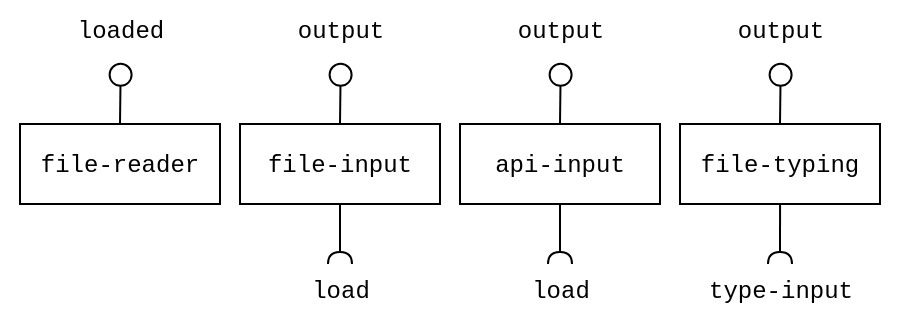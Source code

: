 <mxfile version="21.3.8" type="device">
  <diagram name="Página-1" id="E5z6XNuPCGkrLr6mMBW6">
    <mxGraphModel dx="600" dy="323" grid="1" gridSize="10" guides="1" tooltips="1" connect="1" arrows="1" fold="1" page="1" pageScale="1" pageWidth="750" pageHeight="850" math="0" shadow="0">
      <root>
        <mxCell id="0" />
        <mxCell id="1" parent="0" />
        <mxCell id="9XxubaROod7fhudqfCYT-2" style="edgeStyle=orthogonalEdgeStyle;rounded=0;orthogonalLoop=1;jettySize=auto;html=1;startArrow=none;startFill=0;endArrow=halfCircle;endFill=0;endSize=4;" parent="1" source="9XxubaROod7fhudqfCYT-1" edge="1">
          <mxGeometry relative="1" as="geometry">
            <mxPoint x="180" y="280" as="targetPoint" />
          </mxGeometry>
        </mxCell>
        <mxCell id="9XxubaROod7fhudqfCYT-5" style="edgeStyle=orthogonalEdgeStyle;rounded=0;orthogonalLoop=1;jettySize=auto;html=1;exitX=0.5;exitY=0;exitDx=0;exitDy=0;entryX=0.506;entryY=1.181;entryDx=0;entryDy=0;entryPerimeter=0;endArrow=oval;endFill=0;endSize=11;" parent="1" source="9XxubaROod7fhudqfCYT-1" edge="1">
          <mxGeometry relative="1" as="geometry">
            <mxPoint x="180.3" y="185.43" as="targetPoint" />
          </mxGeometry>
        </mxCell>
        <mxCell id="9XxubaROod7fhudqfCYT-1" value="&lt;div&gt;&lt;font face=&quot;Courier New&quot;&gt;file-input&lt;/font&gt;&lt;/div&gt;" style="rounded=0;whiteSpace=wrap;html=1;" parent="1" vertex="1">
          <mxGeometry x="130" y="210" width="100" height="40" as="geometry" />
        </mxCell>
        <mxCell id="9XxubaROod7fhudqfCYT-3" value="&lt;div&gt;&lt;font face=&quot;Courier New&quot;&gt;load&lt;/font&gt;&lt;/div&gt;" style="text;html=1;align=center;verticalAlign=middle;resizable=0;points=[];autosize=1;strokeColor=none;fillColor=none;" parent="1" vertex="1">
          <mxGeometry x="155" y="278" width="50" height="30" as="geometry" />
        </mxCell>
        <mxCell id="9XxubaROod7fhudqfCYT-6" value="&lt;font face=&quot;Courier New&quot;&gt;output&lt;/font&gt;" style="text;html=1;align=center;verticalAlign=middle;resizable=0;points=[];autosize=1;strokeColor=none;fillColor=none;" parent="1" vertex="1">
          <mxGeometry x="145" y="148" width="70" height="30" as="geometry" />
        </mxCell>
        <mxCell id="9XxubaROod7fhudqfCYT-7" style="edgeStyle=orthogonalEdgeStyle;rounded=0;orthogonalLoop=1;jettySize=auto;html=1;startArrow=none;startFill=0;endArrow=halfCircle;endFill=0;endSize=4;" parent="1" source="9XxubaROod7fhudqfCYT-9" edge="1">
          <mxGeometry relative="1" as="geometry">
            <mxPoint x="290" y="280" as="targetPoint" />
          </mxGeometry>
        </mxCell>
        <mxCell id="9XxubaROod7fhudqfCYT-8" style="edgeStyle=orthogonalEdgeStyle;rounded=0;orthogonalLoop=1;jettySize=auto;html=1;exitX=0.5;exitY=0;exitDx=0;exitDy=0;entryX=0.506;entryY=1.181;entryDx=0;entryDy=0;entryPerimeter=0;endArrow=oval;endFill=0;endSize=11;" parent="1" source="9XxubaROod7fhudqfCYT-9" edge="1">
          <mxGeometry relative="1" as="geometry">
            <mxPoint x="290.3" y="185.43" as="targetPoint" />
          </mxGeometry>
        </mxCell>
        <mxCell id="9XxubaROod7fhudqfCYT-9" value="&lt;font face=&quot;Courier New&quot;&gt;api-input&lt;/font&gt;" style="rounded=0;whiteSpace=wrap;html=1;" parent="1" vertex="1">
          <mxGeometry x="240" y="210" width="100" height="40" as="geometry" />
        </mxCell>
        <mxCell id="9XxubaROod7fhudqfCYT-10" value="&lt;div&gt;&lt;font face=&quot;Courier New&quot;&gt;load&lt;/font&gt;&lt;/div&gt;" style="text;html=1;align=center;verticalAlign=middle;resizable=0;points=[];autosize=1;strokeColor=none;fillColor=none;" parent="1" vertex="1">
          <mxGeometry x="265" y="278" width="50" height="30" as="geometry" />
        </mxCell>
        <mxCell id="9XxubaROod7fhudqfCYT-11" value="&lt;font face=&quot;Courier New&quot;&gt;output&lt;/font&gt;" style="text;html=1;align=center;verticalAlign=middle;resizable=0;points=[];autosize=1;strokeColor=none;fillColor=none;" parent="1" vertex="1">
          <mxGeometry x="255" y="148" width="70" height="30" as="geometry" />
        </mxCell>
        <mxCell id="9XxubaROod7fhudqfCYT-12" style="edgeStyle=orthogonalEdgeStyle;rounded=0;orthogonalLoop=1;jettySize=auto;html=1;startArrow=none;startFill=0;endArrow=halfCircle;endFill=0;endSize=4;" parent="1" edge="1">
          <mxGeometry relative="1" as="geometry">
            <mxPoint x="400" y="280" as="targetPoint" />
            <mxPoint x="400.029" y="250" as="sourcePoint" />
          </mxGeometry>
        </mxCell>
        <mxCell id="9XxubaROod7fhudqfCYT-14" value="&lt;div&gt;&lt;font face=&quot;Courier New&quot;&gt;file-typing&lt;/font&gt;&lt;/div&gt;" style="rounded=0;whiteSpace=wrap;html=1;" parent="1" vertex="1">
          <mxGeometry x="350" y="210" width="100" height="40" as="geometry" />
        </mxCell>
        <mxCell id="9XxubaROod7fhudqfCYT-15" value="&lt;font face=&quot;Courier New&quot;&gt;type-input&lt;/font&gt;" style="text;html=1;align=center;verticalAlign=middle;resizable=0;points=[];autosize=1;strokeColor=none;fillColor=none;" parent="1" vertex="1">
          <mxGeometry x="350" y="278" width="100" height="30" as="geometry" />
        </mxCell>
        <mxCell id="9XxubaROod7fhudqfCYT-22" value="Text" style="text;html=1;strokeColor=none;fillColor=none;align=center;verticalAlign=middle;whiteSpace=wrap;rounded=0;fontColor=none;noLabel=1;" parent="1" vertex="1">
          <mxGeometry x="120" y="178" width="60" height="30" as="geometry" />
        </mxCell>
        <mxCell id="w1cLrVlbM-8YgulhgXvf-1" style="edgeStyle=orthogonalEdgeStyle;rounded=0;orthogonalLoop=1;jettySize=auto;html=1;exitX=0.5;exitY=0;exitDx=0;exitDy=0;entryX=0.506;entryY=1.181;entryDx=0;entryDy=0;entryPerimeter=0;endArrow=oval;endFill=0;endSize=11;" parent="1" edge="1">
          <mxGeometry relative="1" as="geometry">
            <mxPoint x="400.3" y="185.43" as="targetPoint" />
            <mxPoint x="400" y="210" as="sourcePoint" />
          </mxGeometry>
        </mxCell>
        <mxCell id="w1cLrVlbM-8YgulhgXvf-2" value="&lt;font face=&quot;Courier New&quot;&gt;output&lt;/font&gt;" style="text;html=1;align=center;verticalAlign=middle;resizable=0;points=[];autosize=1;strokeColor=none;fillColor=none;" parent="1" vertex="1">
          <mxGeometry x="365" y="148" width="70" height="30" as="geometry" />
        </mxCell>
        <mxCell id="jn7uDQE3cBO8lPnk0R0p-1" value="&lt;div&gt;&lt;font face=&quot;Courier New&quot;&gt;file-reader&lt;/font&gt;&lt;/div&gt;" style="rounded=0;whiteSpace=wrap;html=1;" vertex="1" parent="1">
          <mxGeometry x="20" y="210" width="100" height="40" as="geometry" />
        </mxCell>
        <mxCell id="jn7uDQE3cBO8lPnk0R0p-5" value="Text" style="text;html=1;strokeColor=none;fillColor=none;align=center;verticalAlign=middle;whiteSpace=wrap;rounded=0;fontColor=none;noLabel=1;" vertex="1" parent="1">
          <mxGeometry x="10" y="178" width="60" height="30" as="geometry" />
        </mxCell>
        <mxCell id="jn7uDQE3cBO8lPnk0R0p-6" style="edgeStyle=orthogonalEdgeStyle;rounded=0;orthogonalLoop=1;jettySize=auto;html=1;exitX=0.5;exitY=0;exitDx=0;exitDy=0;entryX=0.506;entryY=1.181;entryDx=0;entryDy=0;entryPerimeter=0;endArrow=oval;endFill=0;endSize=11;" edge="1" parent="1">
          <mxGeometry relative="1" as="geometry">
            <mxPoint x="70.3" y="185.43" as="targetPoint" />
            <mxPoint x="70" y="210" as="sourcePoint" />
          </mxGeometry>
        </mxCell>
        <mxCell id="jn7uDQE3cBO8lPnk0R0p-7" value="&lt;font face=&quot;Courier New&quot;&gt;loaded&lt;/font&gt;" style="text;html=1;align=center;verticalAlign=middle;resizable=0;points=[];autosize=1;strokeColor=none;fillColor=none;" vertex="1" parent="1">
          <mxGeometry x="35" y="148" width="70" height="30" as="geometry" />
        </mxCell>
        <mxCell id="jn7uDQE3cBO8lPnk0R0p-8" value="Text" style="text;html=1;strokeColor=none;fillColor=none;align=center;verticalAlign=middle;whiteSpace=wrap;rounded=0;fontColor=none;noLabel=1;" vertex="1" parent="1">
          <mxGeometry x="400" y="218" width="60" height="30" as="geometry" />
        </mxCell>
      </root>
    </mxGraphModel>
  </diagram>
</mxfile>
